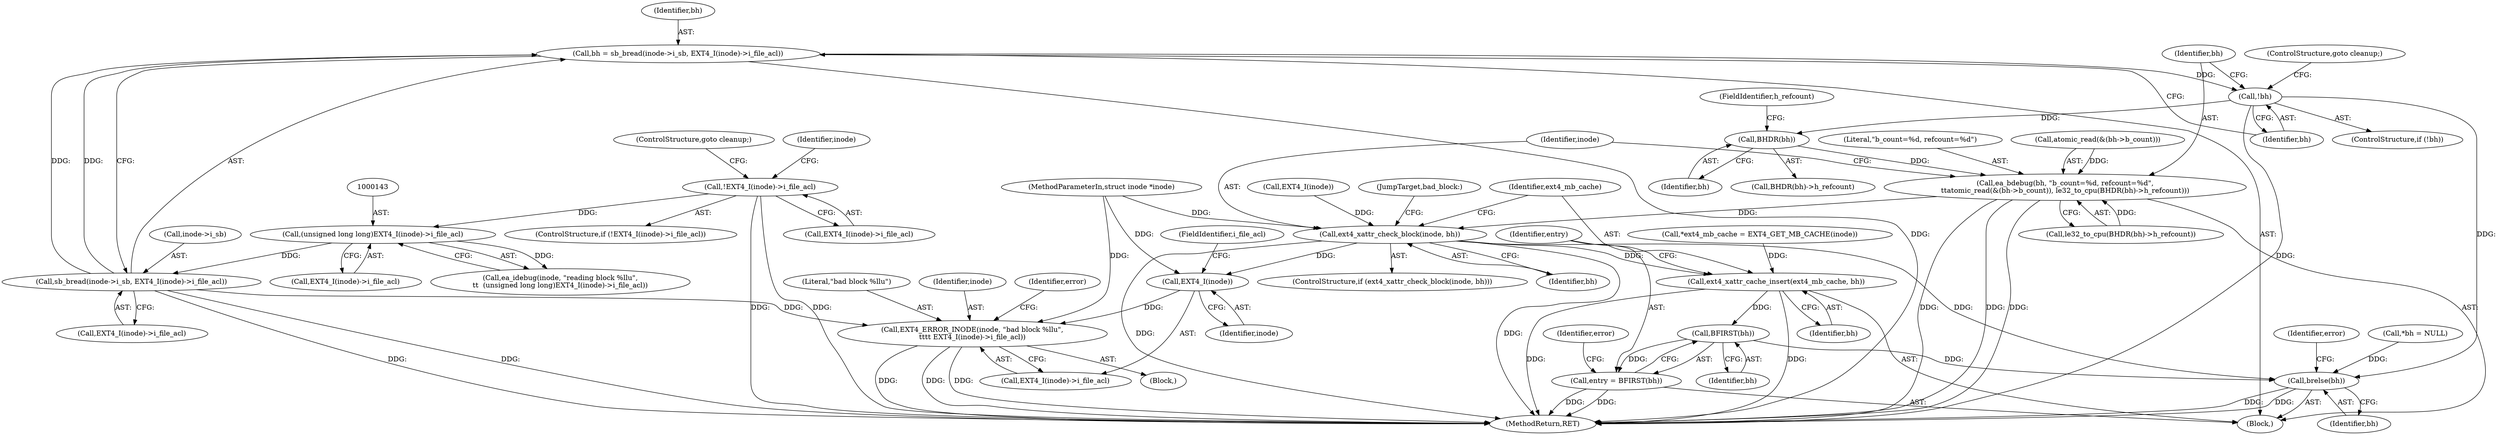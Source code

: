 digraph "0_linux_82939d7999dfc1f1998c4b1c12e2f19edbdff272_1@API" {
"1000148" [label="(Call,bh = sb_bread(inode->i_sb, EXT4_I(inode)->i_file_acl))"];
"1000150" [label="(Call,sb_bread(inode->i_sb, EXT4_I(inode)->i_file_acl))"];
"1000142" [label="(Call,(unsigned long long)EXT4_I(inode)->i_file_acl)"];
"1000133" [label="(Call,!EXT4_I(inode)->i_file_acl)"];
"1000159" [label="(Call,!bh)"];
"1000172" [label="(Call,BHDR(bh))"];
"1000162" [label="(Call,ea_bdebug(bh, \"b_count=%d, refcount=%d\",\n\t\tatomic_read(&(bh->b_count)), le32_to_cpu(BHDR(bh)->h_refcount)))"];
"1000176" [label="(Call,ext4_xattr_check_block(inode, bh))"];
"1000185" [label="(Call,EXT4_I(inode))"];
"1000181" [label="(Call,EXT4_ERROR_INODE(inode, \"bad block %llu\",\n\t\t\t\t EXT4_I(inode)->i_file_acl))"];
"1000193" [label="(Call,ext4_xattr_cache_insert(ext4_mb_cache, bh))"];
"1000198" [label="(Call,BFIRST(bh))"];
"1000196" [label="(Call,entry = BFIRST(bh))"];
"1000253" [label="(Call,brelse(bh))"];
"1000195" [label="(Identifier,bh)"];
"1000199" [label="(Identifier,bh)"];
"1000186" [label="(Identifier,inode)"];
"1000174" [label="(FieldIdentifier,h_refcount)"];
"1000182" [label="(Identifier,inode)"];
"1000148" [label="(Call,bh = sb_bread(inode->i_sb, EXT4_I(inode)->i_file_acl))"];
"1000140" [label="(Identifier,inode)"];
"1000163" [label="(Identifier,bh)"];
"1000159" [label="(Call,!bh)"];
"1000194" [label="(Identifier,ext4_mb_cache)"];
"1000139" [label="(Call,ea_idebug(inode, \"reading block %llu\",\n\t\t  (unsigned long long)EXT4_I(inode)->i_file_acl))"];
"1000198" [label="(Call,BFIRST(bh))"];
"1000173" [label="(Identifier,bh)"];
"1000177" [label="(Identifier,inode)"];
"1000196" [label="(Call,entry = BFIRST(bh))"];
"1000164" [label="(Literal,\"b_count=%d, refcount=%d\")"];
"1000187" [label="(FieldIdentifier,i_file_acl)"];
"1000197" [label="(Identifier,entry)"];
"1000254" [label="(Identifier,bh)"];
"1000151" [label="(Call,inode->i_sb)"];
"1000149" [label="(Identifier,bh)"];
"1000172" [label="(Call,BHDR(bh))"];
"1000193" [label="(Call,ext4_xattr_cache_insert(ext4_mb_cache, bh))"];
"1000256" [label="(Identifier,error)"];
"1000142" [label="(Call,(unsigned long long)EXT4_I(inode)->i_file_acl)"];
"1000257" [label="(MethodReturn,RET)"];
"1000181" [label="(Call,EXT4_ERROR_INODE(inode, \"bad block %llu\",\n\t\t\t\t EXT4_I(inode)->i_file_acl))"];
"1000150" [label="(Call,sb_bread(inode->i_sb, EXT4_I(inode)->i_file_acl))"];
"1000101" [label="(MethodParameterIn,struct inode *inode)"];
"1000170" [label="(Call,le32_to_cpu(BHDR(bh)->h_refcount))"];
"1000160" [label="(Identifier,bh)"];
"1000134" [label="(Call,EXT4_I(inode)->i_file_acl)"];
"1000155" [label="(Call,EXT4_I(inode))"];
"1000185" [label="(Call,EXT4_I(inode))"];
"1000189" [label="(Identifier,error)"];
"1000106" [label="(Block,)"];
"1000171" [label="(Call,BHDR(bh)->h_refcount)"];
"1000176" [label="(Call,ext4_xattr_check_block(inode, bh))"];
"1000183" [label="(Literal,\"bad block %llu\")"];
"1000161" [label="(ControlStructure,goto cleanup;)"];
"1000180" [label="(JumpTarget,bad_block:)"];
"1000158" [label="(ControlStructure,if (!bh))"];
"1000132" [label="(ControlStructure,if (!EXT4_I(inode)->i_file_acl))"];
"1000133" [label="(Call,!EXT4_I(inode)->i_file_acl)"];
"1000162" [label="(Call,ea_bdebug(bh, \"b_count=%d, refcount=%d\",\n\t\tatomic_read(&(bh->b_count)), le32_to_cpu(BHDR(bh)->h_refcount)))"];
"1000201" [label="(Identifier,error)"];
"1000175" [label="(ControlStructure,if (ext4_xattr_check_block(inode, bh)))"];
"1000154" [label="(Call,EXT4_I(inode)->i_file_acl)"];
"1000184" [label="(Call,EXT4_I(inode)->i_file_acl)"];
"1000253" [label="(Call,brelse(bh))"];
"1000138" [label="(ControlStructure,goto cleanup;)"];
"1000178" [label="(Identifier,bh)"];
"1000165" [label="(Call,atomic_read(&(bh->b_count)))"];
"1000179" [label="(Block,)"];
"1000115" [label="(Call,*ext4_mb_cache = EXT4_GET_MB_CACHE(inode))"];
"1000144" [label="(Call,EXT4_I(inode)->i_file_acl)"];
"1000108" [label="(Call,*bh = NULL)"];
"1000148" -> "1000106"  [label="AST: "];
"1000148" -> "1000150"  [label="CFG: "];
"1000149" -> "1000148"  [label="AST: "];
"1000150" -> "1000148"  [label="AST: "];
"1000160" -> "1000148"  [label="CFG: "];
"1000148" -> "1000257"  [label="DDG: "];
"1000150" -> "1000148"  [label="DDG: "];
"1000150" -> "1000148"  [label="DDG: "];
"1000148" -> "1000159"  [label="DDG: "];
"1000150" -> "1000154"  [label="CFG: "];
"1000151" -> "1000150"  [label="AST: "];
"1000154" -> "1000150"  [label="AST: "];
"1000150" -> "1000257"  [label="DDG: "];
"1000150" -> "1000257"  [label="DDG: "];
"1000142" -> "1000150"  [label="DDG: "];
"1000150" -> "1000181"  [label="DDG: "];
"1000142" -> "1000139"  [label="AST: "];
"1000142" -> "1000144"  [label="CFG: "];
"1000143" -> "1000142"  [label="AST: "];
"1000144" -> "1000142"  [label="AST: "];
"1000139" -> "1000142"  [label="CFG: "];
"1000142" -> "1000139"  [label="DDG: "];
"1000133" -> "1000142"  [label="DDG: "];
"1000133" -> "1000132"  [label="AST: "];
"1000133" -> "1000134"  [label="CFG: "];
"1000134" -> "1000133"  [label="AST: "];
"1000138" -> "1000133"  [label="CFG: "];
"1000140" -> "1000133"  [label="CFG: "];
"1000133" -> "1000257"  [label="DDG: "];
"1000133" -> "1000257"  [label="DDG: "];
"1000159" -> "1000158"  [label="AST: "];
"1000159" -> "1000160"  [label="CFG: "];
"1000160" -> "1000159"  [label="AST: "];
"1000161" -> "1000159"  [label="CFG: "];
"1000163" -> "1000159"  [label="CFG: "];
"1000159" -> "1000257"  [label="DDG: "];
"1000159" -> "1000172"  [label="DDG: "];
"1000159" -> "1000253"  [label="DDG: "];
"1000172" -> "1000171"  [label="AST: "];
"1000172" -> "1000173"  [label="CFG: "];
"1000173" -> "1000172"  [label="AST: "];
"1000174" -> "1000172"  [label="CFG: "];
"1000172" -> "1000162"  [label="DDG: "];
"1000162" -> "1000106"  [label="AST: "];
"1000162" -> "1000170"  [label="CFG: "];
"1000163" -> "1000162"  [label="AST: "];
"1000164" -> "1000162"  [label="AST: "];
"1000165" -> "1000162"  [label="AST: "];
"1000170" -> "1000162"  [label="AST: "];
"1000177" -> "1000162"  [label="CFG: "];
"1000162" -> "1000257"  [label="DDG: "];
"1000162" -> "1000257"  [label="DDG: "];
"1000162" -> "1000257"  [label="DDG: "];
"1000165" -> "1000162"  [label="DDG: "];
"1000170" -> "1000162"  [label="DDG: "];
"1000162" -> "1000176"  [label="DDG: "];
"1000176" -> "1000175"  [label="AST: "];
"1000176" -> "1000178"  [label="CFG: "];
"1000177" -> "1000176"  [label="AST: "];
"1000178" -> "1000176"  [label="AST: "];
"1000180" -> "1000176"  [label="CFG: "];
"1000194" -> "1000176"  [label="CFG: "];
"1000176" -> "1000257"  [label="DDG: "];
"1000176" -> "1000257"  [label="DDG: "];
"1000155" -> "1000176"  [label="DDG: "];
"1000101" -> "1000176"  [label="DDG: "];
"1000176" -> "1000185"  [label="DDG: "];
"1000176" -> "1000193"  [label="DDG: "];
"1000176" -> "1000253"  [label="DDG: "];
"1000185" -> "1000184"  [label="AST: "];
"1000185" -> "1000186"  [label="CFG: "];
"1000186" -> "1000185"  [label="AST: "];
"1000187" -> "1000185"  [label="CFG: "];
"1000185" -> "1000181"  [label="DDG: "];
"1000101" -> "1000185"  [label="DDG: "];
"1000181" -> "1000179"  [label="AST: "];
"1000181" -> "1000184"  [label="CFG: "];
"1000182" -> "1000181"  [label="AST: "];
"1000183" -> "1000181"  [label="AST: "];
"1000184" -> "1000181"  [label="AST: "];
"1000189" -> "1000181"  [label="CFG: "];
"1000181" -> "1000257"  [label="DDG: "];
"1000181" -> "1000257"  [label="DDG: "];
"1000181" -> "1000257"  [label="DDG: "];
"1000101" -> "1000181"  [label="DDG: "];
"1000193" -> "1000106"  [label="AST: "];
"1000193" -> "1000195"  [label="CFG: "];
"1000194" -> "1000193"  [label="AST: "];
"1000195" -> "1000193"  [label="AST: "];
"1000197" -> "1000193"  [label="CFG: "];
"1000193" -> "1000257"  [label="DDG: "];
"1000193" -> "1000257"  [label="DDG: "];
"1000115" -> "1000193"  [label="DDG: "];
"1000193" -> "1000198"  [label="DDG: "];
"1000198" -> "1000196"  [label="AST: "];
"1000198" -> "1000199"  [label="CFG: "];
"1000199" -> "1000198"  [label="AST: "];
"1000196" -> "1000198"  [label="CFG: "];
"1000198" -> "1000196"  [label="DDG: "];
"1000198" -> "1000253"  [label="DDG: "];
"1000196" -> "1000106"  [label="AST: "];
"1000197" -> "1000196"  [label="AST: "];
"1000201" -> "1000196"  [label="CFG: "];
"1000196" -> "1000257"  [label="DDG: "];
"1000196" -> "1000257"  [label="DDG: "];
"1000253" -> "1000106"  [label="AST: "];
"1000253" -> "1000254"  [label="CFG: "];
"1000254" -> "1000253"  [label="AST: "];
"1000256" -> "1000253"  [label="CFG: "];
"1000253" -> "1000257"  [label="DDG: "];
"1000253" -> "1000257"  [label="DDG: "];
"1000108" -> "1000253"  [label="DDG: "];
}
